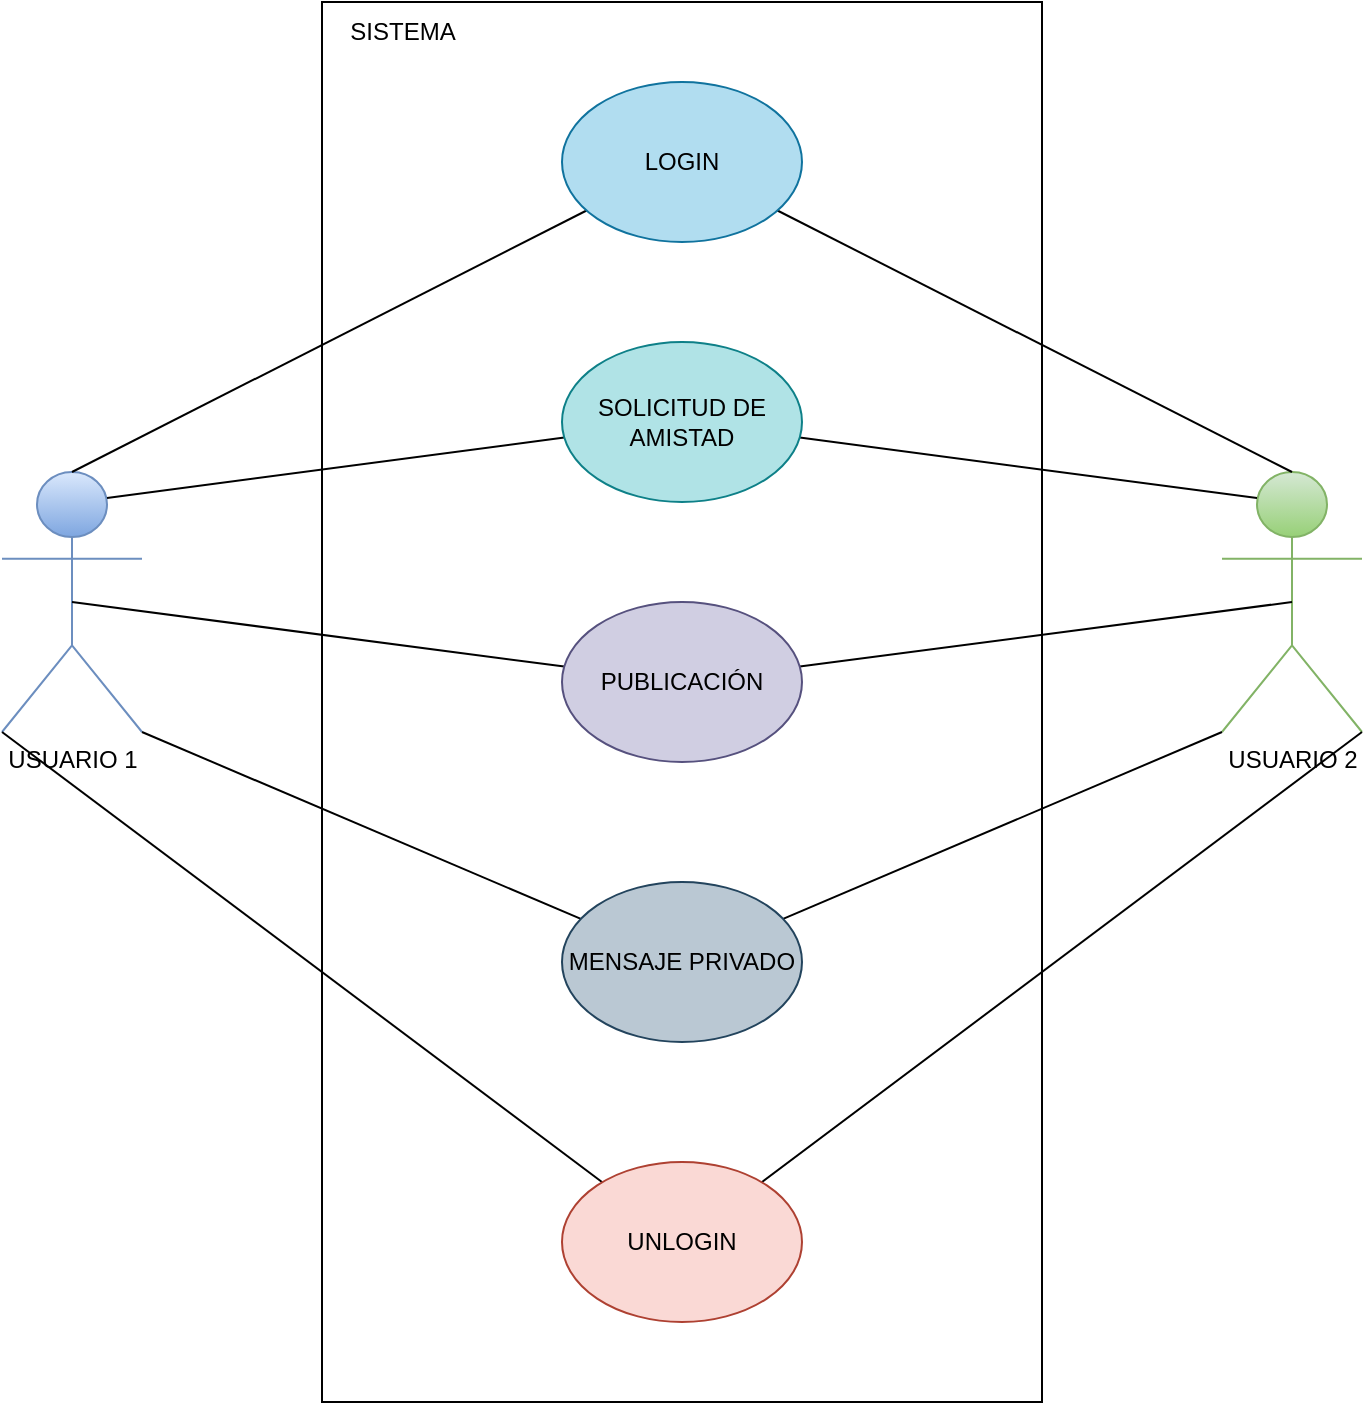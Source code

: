 <mxfile version="20.3.0" type="device"><diagram id="D1gT24pX3vAsu9x1ZjW9" name="Página-1"><mxGraphModel dx="1422" dy="857" grid="1" gridSize="10" guides="1" tooltips="1" connect="1" arrows="1" fold="1" page="1" pageScale="1" pageWidth="827" pageHeight="1169" math="0" shadow="0"><root><mxCell id="0"/><mxCell id="1" parent="0"/><mxCell id="6P4-EDQBOUWTkQv341wz-1" value="USUARIO 1" style="shape=umlActor;verticalLabelPosition=bottom;verticalAlign=top;html=1;outlineConnect=0;fillColor=#dae8fc;gradientColor=#7ea6e0;strokeColor=#6c8ebf;" vertex="1" parent="1"><mxGeometry x="40" y="355" width="70" height="130" as="geometry"/></mxCell><mxCell id="6P4-EDQBOUWTkQv341wz-6" value="" style="rounded=0;whiteSpace=wrap;html=1;" vertex="1" parent="1"><mxGeometry x="200" y="120" width="360" height="700" as="geometry"/></mxCell><mxCell id="6P4-EDQBOUWTkQv341wz-12" value="USUARIO 2" style="shape=umlActor;verticalLabelPosition=bottom;verticalAlign=top;html=1;outlineConnect=0;fillColor=#d5e8d4;gradientColor=#97d077;strokeColor=#82b366;" vertex="1" parent="1"><mxGeometry x="650" y="355" width="70" height="130" as="geometry"/></mxCell><mxCell id="6P4-EDQBOUWTkQv341wz-15" style="edgeStyle=none;rounded=0;orthogonalLoop=1;jettySize=auto;html=1;entryX=0.5;entryY=0;entryDx=0;entryDy=0;entryPerimeter=0;endArrow=none;endFill=0;" edge="1" parent="1" source="6P4-EDQBOUWTkQv341wz-13" target="6P4-EDQBOUWTkQv341wz-1"><mxGeometry relative="1" as="geometry"/></mxCell><mxCell id="6P4-EDQBOUWTkQv341wz-16" style="edgeStyle=none;rounded=0;orthogonalLoop=1;jettySize=auto;html=1;entryX=0.5;entryY=0;entryDx=0;entryDy=0;entryPerimeter=0;endArrow=none;endFill=0;" edge="1" parent="1" source="6P4-EDQBOUWTkQv341wz-13" target="6P4-EDQBOUWTkQv341wz-12"><mxGeometry relative="1" as="geometry"/></mxCell><mxCell id="6P4-EDQBOUWTkQv341wz-13" value="LOGIN" style="ellipse;whiteSpace=wrap;html=1;fillColor=#b1ddf0;strokeColor=#10739e;" vertex="1" parent="1"><mxGeometry x="320" y="160" width="120" height="80" as="geometry"/></mxCell><mxCell id="6P4-EDQBOUWTkQv341wz-22" style="edgeStyle=none;rounded=0;orthogonalLoop=1;jettySize=auto;html=1;entryX=0.75;entryY=0.1;entryDx=0;entryDy=0;entryPerimeter=0;endArrow=none;endFill=0;" edge="1" parent="1" source="6P4-EDQBOUWTkQv341wz-17" target="6P4-EDQBOUWTkQv341wz-1"><mxGeometry relative="1" as="geometry"/></mxCell><mxCell id="6P4-EDQBOUWTkQv341wz-23" style="edgeStyle=none;rounded=0;orthogonalLoop=1;jettySize=auto;html=1;entryX=0.25;entryY=0.1;entryDx=0;entryDy=0;entryPerimeter=0;endArrow=none;endFill=0;" edge="1" parent="1" source="6P4-EDQBOUWTkQv341wz-17" target="6P4-EDQBOUWTkQv341wz-12"><mxGeometry relative="1" as="geometry"/></mxCell><mxCell id="6P4-EDQBOUWTkQv341wz-17" value="SOLICITUD DE AMISTAD" style="ellipse;whiteSpace=wrap;html=1;fillColor=#b0e3e6;strokeColor=#0e8088;" vertex="1" parent="1"><mxGeometry x="320" y="290" width="120" height="80" as="geometry"/></mxCell><mxCell id="6P4-EDQBOUWTkQv341wz-24" style="edgeStyle=none;rounded=0;orthogonalLoop=1;jettySize=auto;html=1;entryX=0.5;entryY=0.5;entryDx=0;entryDy=0;entryPerimeter=0;endArrow=none;endFill=0;" edge="1" parent="1" source="6P4-EDQBOUWTkQv341wz-18" target="6P4-EDQBOUWTkQv341wz-1"><mxGeometry relative="1" as="geometry"/></mxCell><mxCell id="6P4-EDQBOUWTkQv341wz-25" style="edgeStyle=none;rounded=0;orthogonalLoop=1;jettySize=auto;html=1;entryX=0.5;entryY=0.5;entryDx=0;entryDy=0;entryPerimeter=0;endArrow=none;endFill=0;" edge="1" parent="1" source="6P4-EDQBOUWTkQv341wz-18" target="6P4-EDQBOUWTkQv341wz-12"><mxGeometry relative="1" as="geometry"/></mxCell><mxCell id="6P4-EDQBOUWTkQv341wz-18" value="PUBLICACIÓN" style="ellipse;whiteSpace=wrap;html=1;fillColor=#d0cee2;strokeColor=#56517e;" vertex="1" parent="1"><mxGeometry x="320" y="420" width="120" height="80" as="geometry"/></mxCell><mxCell id="6P4-EDQBOUWTkQv341wz-28" style="edgeStyle=none;rounded=0;orthogonalLoop=1;jettySize=auto;html=1;entryX=1;entryY=1;entryDx=0;entryDy=0;entryPerimeter=0;endArrow=none;endFill=0;" edge="1" parent="1" source="6P4-EDQBOUWTkQv341wz-19" target="6P4-EDQBOUWTkQv341wz-12"><mxGeometry relative="1" as="geometry"/></mxCell><mxCell id="6P4-EDQBOUWTkQv341wz-29" style="edgeStyle=none;rounded=0;orthogonalLoop=1;jettySize=auto;html=1;entryX=0;entryY=1;entryDx=0;entryDy=0;entryPerimeter=0;endArrow=none;endFill=0;" edge="1" parent="1" source="6P4-EDQBOUWTkQv341wz-19" target="6P4-EDQBOUWTkQv341wz-1"><mxGeometry relative="1" as="geometry"/></mxCell><mxCell id="6P4-EDQBOUWTkQv341wz-19" value="UNLOGIN" style="ellipse;whiteSpace=wrap;html=1;fillColor=#fad9d5;strokeColor=#ae4132;" vertex="1" parent="1"><mxGeometry x="320" y="700" width="120" height="80" as="geometry"/></mxCell><mxCell id="6P4-EDQBOUWTkQv341wz-20" value="SISTEMA" style="text;html=1;align=center;verticalAlign=middle;resizable=0;points=[];autosize=1;strokeColor=none;fillColor=none;" vertex="1" parent="1"><mxGeometry x="200" y="120" width="80" height="30" as="geometry"/></mxCell><mxCell id="6P4-EDQBOUWTkQv341wz-26" style="edgeStyle=none;rounded=0;orthogonalLoop=1;jettySize=auto;html=1;entryX=1;entryY=1;entryDx=0;entryDy=0;entryPerimeter=0;endArrow=none;endFill=0;" edge="1" parent="1" source="6P4-EDQBOUWTkQv341wz-21" target="6P4-EDQBOUWTkQv341wz-1"><mxGeometry relative="1" as="geometry"/></mxCell><mxCell id="6P4-EDQBOUWTkQv341wz-27" style="edgeStyle=none;rounded=0;orthogonalLoop=1;jettySize=auto;html=1;entryX=0;entryY=1;entryDx=0;entryDy=0;entryPerimeter=0;endArrow=none;endFill=0;" edge="1" parent="1" source="6P4-EDQBOUWTkQv341wz-21" target="6P4-EDQBOUWTkQv341wz-12"><mxGeometry relative="1" as="geometry"/></mxCell><mxCell id="6P4-EDQBOUWTkQv341wz-21" value="MENSAJE PRIVADO" style="ellipse;whiteSpace=wrap;html=1;fillColor=#bac8d3;strokeColor=#23445d;" vertex="1" parent="1"><mxGeometry x="320" y="560" width="120" height="80" as="geometry"/></mxCell></root></mxGraphModel></diagram></mxfile>